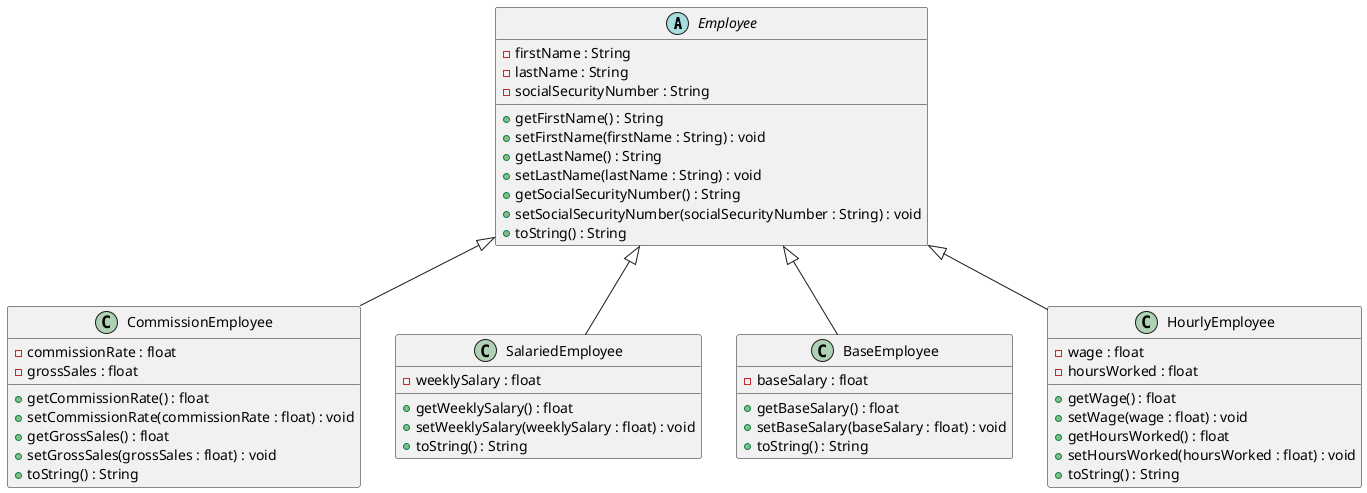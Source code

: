 @startuml

abstract class Employee
{
  -firstName : String
  -lastName : String
  -socialSecurityNumber : String

  +getFirstName() : String
  +setFirstName(firstName : String) : void
  +getLastName() : String
  +setLastName(lastName : String) : void
  +getSocialSecurityNumber() : String
  +setSocialSecurityNumber(socialSecurityNumber : String) : void
  +toString() : String
}

class CommissionEmployee
{
  -commissionRate : float
  -grossSales : float

  +getCommissionRate() : float
  +setCommissionRate(commissionRate : float) : void
  +getGrossSales() : float
  +setGrossSales(grossSales : float) : void
  +toString() : String
}

class SalariedEmployee
{
  -weeklySalary : float

  +getWeeklySalary() : float
  +setWeeklySalary(weeklySalary : float) : void
  +toString() : String
}

class BaseEmployee
{
  -baseSalary : float

  +getBaseSalary() : float
  +setBaseSalary(baseSalary : float) : void
  +toString() : String
}

class HourlyEmployee
{
  -wage : float
  -hoursWorked : float

  +getWage() : float
  +setWage(wage : float) : void
  +getHoursWorked() : float
  +setHoursWorked(hoursWorked : float) : void
  +toString() : String
}

Employee <|-- SalariedEmployee
Employee <|-- HourlyEmployee
Employee <|-- CommissionEmployee
Employee <|-- BaseEmployee

@enduml
